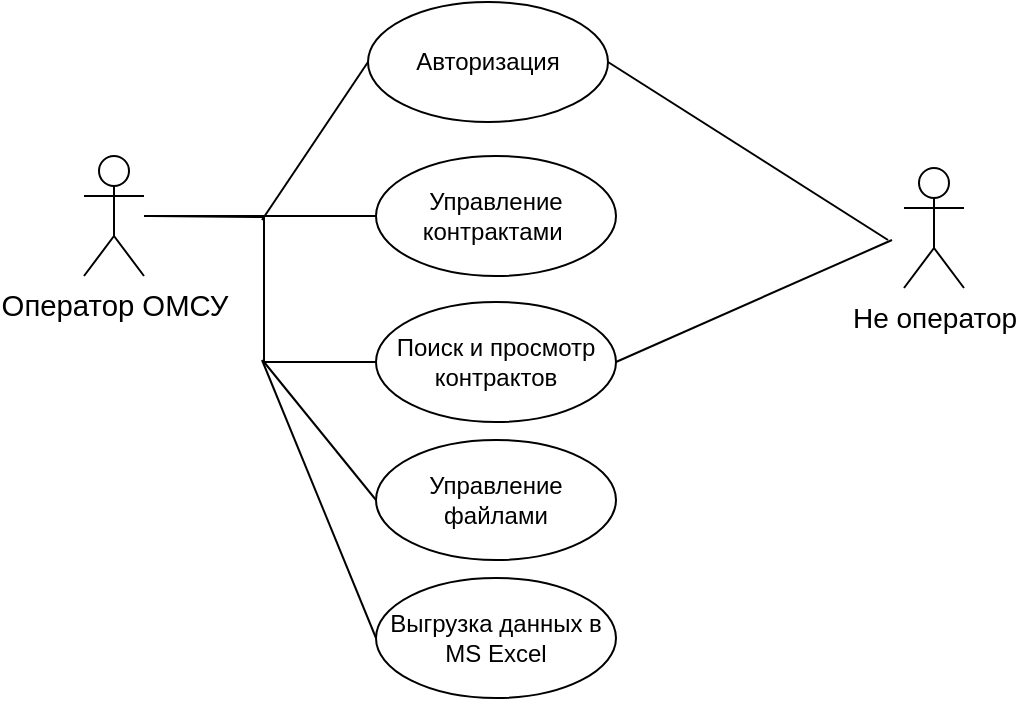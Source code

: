 <mxfile version="20.0.0" type="device"><diagram id="TVl5u4mKq7i59dANZpvH" name="Page-1"><mxGraphModel dx="716" dy="394" grid="0" gridSize="10" guides="1" tooltips="1" connect="1" arrows="1" fold="1" page="0" pageScale="1" pageWidth="827" pageHeight="1169" math="0" shadow="0"><root><mxCell id="0"/><mxCell id="1" parent="0"/><mxCell id="lSwzAumpkOQszj66wYgc-5" value="" style="edgeStyle=orthogonalEdgeStyle;rounded=0;orthogonalLoop=1;jettySize=auto;html=1;endArrow=none;endFill=0;" edge="1" parent="1" source="lSwzAumpkOQszj66wYgc-1" target="lSwzAumpkOQszj66wYgc-4"><mxGeometry relative="1" as="geometry"/></mxCell><mxCell id="lSwzAumpkOQszj66wYgc-17" value="" style="edgeStyle=orthogonalEdgeStyle;rounded=0;orthogonalLoop=1;jettySize=auto;html=1;endArrow=none;endFill=0;" edge="1" parent="1" source="lSwzAumpkOQszj66wYgc-1" target="lSwzAumpkOQszj66wYgc-4"><mxGeometry relative="1" as="geometry"/></mxCell><mxCell id="lSwzAumpkOQszj66wYgc-1" value="&lt;span style=&quot;font-size: 11pt; font-family: Arial, sans-serif;&quot;&gt;Оператор ОМСУ&lt;/span&gt;" style="shape=umlActor;verticalLabelPosition=bottom;verticalAlign=top;html=1;outlineConnect=0;" vertex="1" parent="1"><mxGeometry x="75" y="132" width="30" height="60" as="geometry"/></mxCell><mxCell id="lSwzAumpkOQszj66wYgc-4" value="Управление контрактами&amp;nbsp;" style="ellipse;whiteSpace=wrap;html=1;verticalAlign=middle;" vertex="1" parent="1"><mxGeometry x="221" y="132" width="120" height="60" as="geometry"/></mxCell><mxCell id="lSwzAumpkOQszj66wYgc-6" value="Поиск и просмотр контрактов" style="ellipse;whiteSpace=wrap;html=1;verticalAlign=middle;" vertex="1" parent="1"><mxGeometry x="221" y="205" width="120" height="60" as="geometry"/></mxCell><mxCell id="lSwzAumpkOQszj66wYgc-8" value="" style="edgeStyle=orthogonalEdgeStyle;rounded=0;orthogonalLoop=1;jettySize=auto;html=1;entryX=0;entryY=0.5;entryDx=0;entryDy=0;endArrow=none;endFill=0;" edge="1" parent="1" target="lSwzAumpkOQszj66wYgc-6"><mxGeometry relative="1" as="geometry"><mxPoint x="108" y="162" as="sourcePoint"/><mxPoint x="231" y="172" as="targetPoint"/></mxGeometry></mxCell><mxCell id="lSwzAumpkOQszj66wYgc-13" value="Управление файлами" style="ellipse;whiteSpace=wrap;html=1;verticalAlign=middle;" vertex="1" parent="1"><mxGeometry x="221" y="274" width="120" height="60" as="geometry"/></mxCell><mxCell id="lSwzAumpkOQszj66wYgc-16" value="&lt;font style=&quot;font-size: 14px;&quot;&gt;Не оператор&lt;/font&gt;" style="shape=umlActor;verticalLabelPosition=bottom;verticalAlign=top;html=1;outlineConnect=0;" vertex="1" parent="1"><mxGeometry x="485" y="138" width="30" height="60" as="geometry"/></mxCell><mxCell id="lSwzAumpkOQszj66wYgc-18" value="" style="endArrow=none;html=1;rounded=0;entryX=0;entryY=0.5;entryDx=0;entryDy=0;" edge="1" parent="1" target="lSwzAumpkOQszj66wYgc-13"><mxGeometry width="50" height="50" relative="1" as="geometry"><mxPoint x="165" y="235" as="sourcePoint"/><mxPoint x="382" y="415" as="targetPoint"/></mxGeometry></mxCell><mxCell id="lSwzAumpkOQszj66wYgc-20" value="" style="endArrow=none;html=1;rounded=0;exitX=1;exitY=0.5;exitDx=0;exitDy=0;" edge="1" parent="1" source="lSwzAumpkOQszj66wYgc-6"><mxGeometry width="50" height="50" relative="1" as="geometry"><mxPoint x="480" y="317" as="sourcePoint"/><mxPoint x="479" y="174" as="targetPoint"/></mxGeometry></mxCell><mxCell id="lSwzAumpkOQszj66wYgc-21" value="Выгрузка данных в MS Excel" style="ellipse;whiteSpace=wrap;html=1;verticalAlign=middle;" vertex="1" parent="1"><mxGeometry x="221" y="343" width="120" height="60" as="geometry"/></mxCell><mxCell id="lSwzAumpkOQszj66wYgc-22" value="" style="endArrow=none;html=1;rounded=0;entryX=0;entryY=0.5;entryDx=0;entryDy=0;" edge="1" parent="1" target="lSwzAumpkOQszj66wYgc-21"><mxGeometry width="50" height="50" relative="1" as="geometry"><mxPoint x="164" y="234" as="sourcePoint"/><mxPoint x="231.0" y="314" as="targetPoint"/></mxGeometry></mxCell><mxCell id="lSwzAumpkOQszj66wYgc-23" value="Авторизация" style="ellipse;whiteSpace=wrap;html=1;verticalAlign=middle;" vertex="1" parent="1"><mxGeometry x="217" y="55" width="120" height="60" as="geometry"/></mxCell><mxCell id="lSwzAumpkOQszj66wYgc-25" value="" style="endArrow=none;html=1;rounded=0;entryX=0;entryY=0.5;entryDx=0;entryDy=0;" edge="1" parent="1" target="lSwzAumpkOQszj66wYgc-23"><mxGeometry width="50" height="50" relative="1" as="geometry"><mxPoint x="164" y="164" as="sourcePoint"/><mxPoint x="231.0" y="383.0" as="targetPoint"/></mxGeometry></mxCell><mxCell id="lSwzAumpkOQszj66wYgc-26" value="" style="endArrow=none;html=1;rounded=0;entryX=1;entryY=0.5;entryDx=0;entryDy=0;" edge="1" parent="1" target="lSwzAumpkOQszj66wYgc-23"><mxGeometry width="50" height="50" relative="1" as="geometry"><mxPoint x="477" y="174" as="sourcePoint"/><mxPoint x="227" y="95" as="targetPoint"/></mxGeometry></mxCell></root></mxGraphModel></diagram></mxfile>